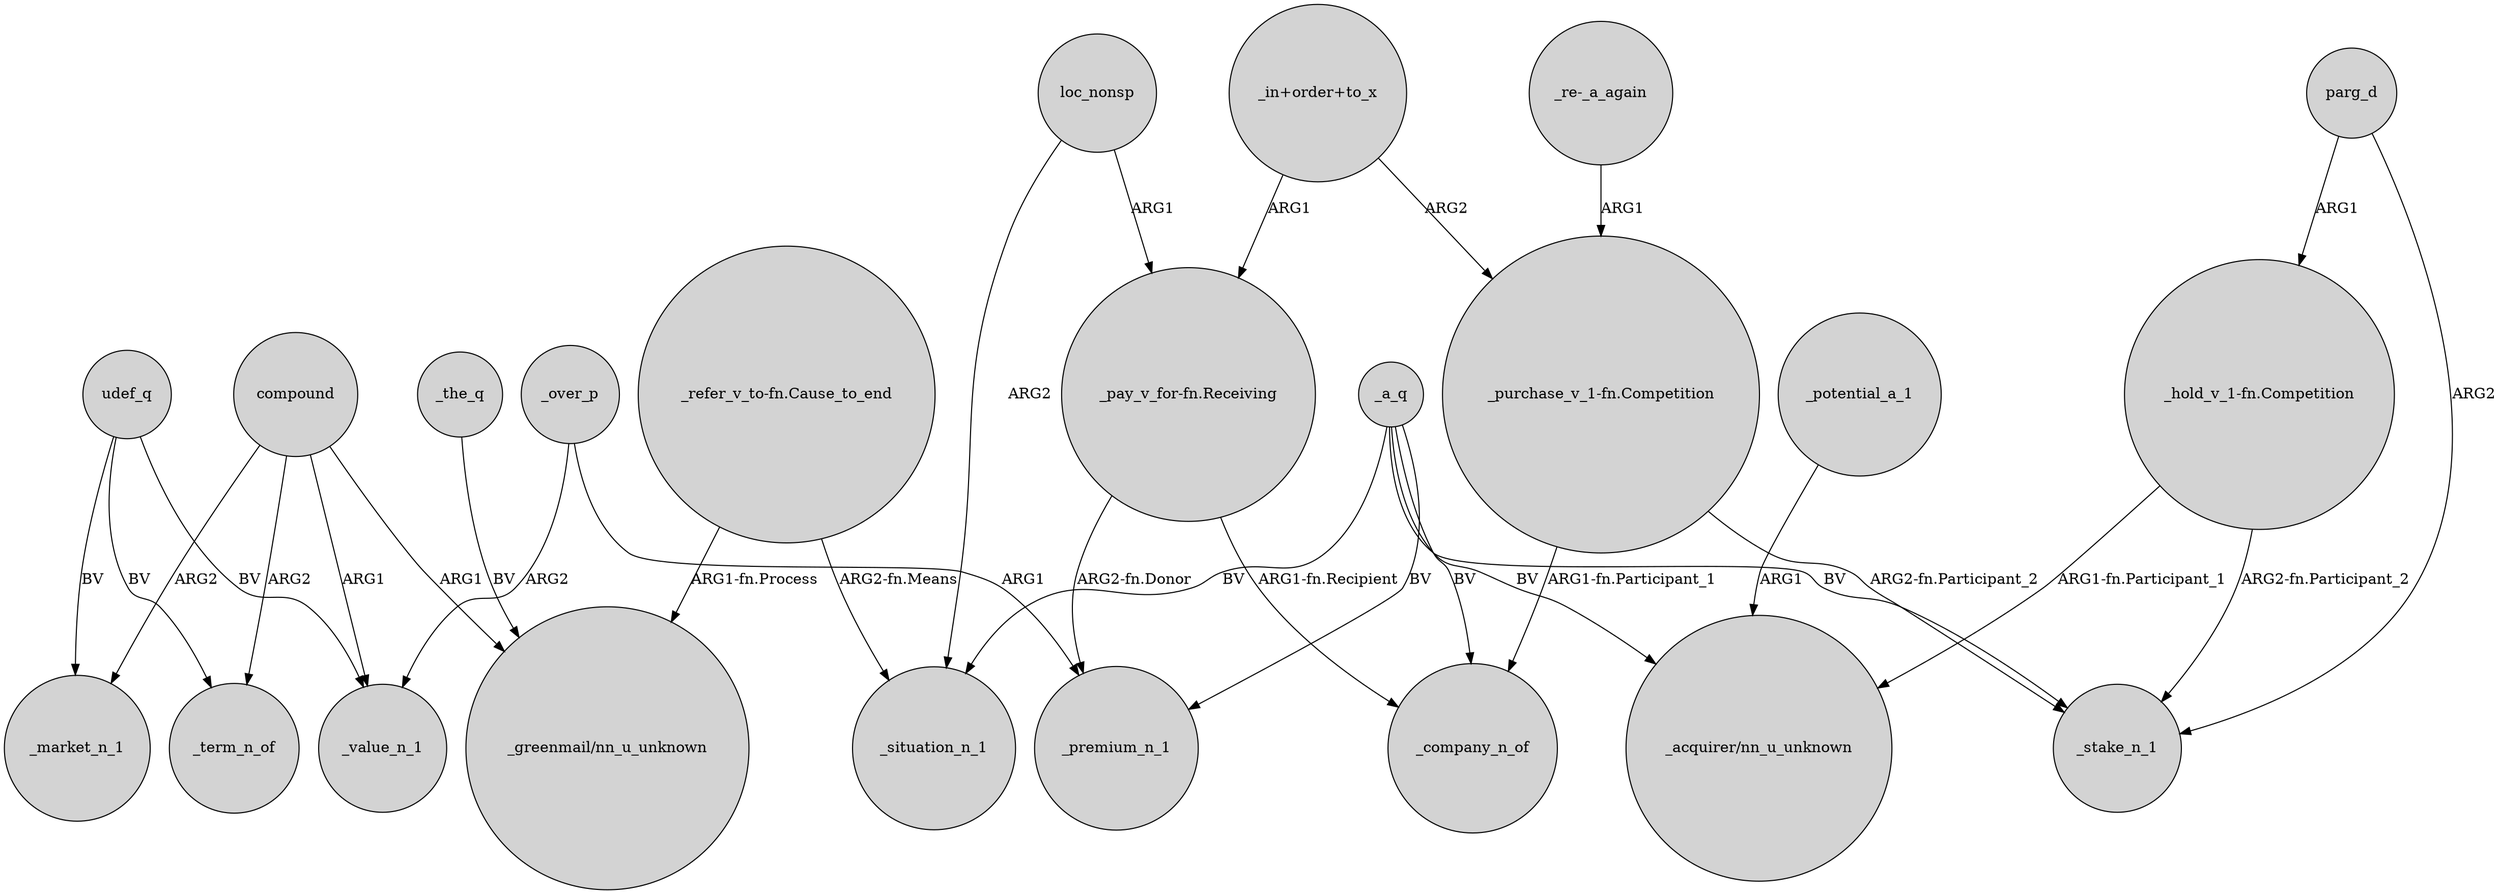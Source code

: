 digraph {
	node [shape=circle style=filled]
	udef_q -> _term_n_of [label=BV]
	parg_d -> "_hold_v_1-fn.Competition" [label=ARG1]
	_a_q -> _premium_n_1 [label=BV]
	udef_q -> _market_n_1 [label=BV]
	"_refer_v_to-fn.Cause_to_end" -> "_greenmail/nn_u_unknown" [label="ARG1-fn.Process"]
	compound -> _term_n_of [label=ARG2]
	loc_nonsp -> _situation_n_1 [label=ARG2]
	compound -> _market_n_1 [label=ARG2]
	"_in+order+to_x" -> "_purchase_v_1-fn.Competition" [label=ARG2]
	udef_q -> _value_n_1 [label=BV]
	"_hold_v_1-fn.Competition" -> "_acquirer/nn_u_unknown" [label="ARG1-fn.Participant_1"]
	"_hold_v_1-fn.Competition" -> _stake_n_1 [label="ARG2-fn.Participant_2"]
	_a_q -> _company_n_of [label=BV]
	_over_p -> _premium_n_1 [label=ARG1]
	"_purchase_v_1-fn.Competition" -> _stake_n_1 [label="ARG2-fn.Participant_2"]
	"_pay_v_for-fn.Receiving" -> _company_n_of [label="ARG1-fn.Recipient"]
	_a_q -> _situation_n_1 [label=BV]
	"_refer_v_to-fn.Cause_to_end" -> _situation_n_1 [label="ARG2-fn.Means"]
	"_re-_a_again" -> "_purchase_v_1-fn.Competition" [label=ARG1]
	_over_p -> _value_n_1 [label=ARG2]
	"_in+order+to_x" -> "_pay_v_for-fn.Receiving" [label=ARG1]
	_a_q -> "_acquirer/nn_u_unknown" [label=BV]
	loc_nonsp -> "_pay_v_for-fn.Receiving" [label=ARG1]
	parg_d -> _stake_n_1 [label=ARG2]
	_potential_a_1 -> "_acquirer/nn_u_unknown" [label=ARG1]
	compound -> _value_n_1 [label=ARG1]
	_the_q -> "_greenmail/nn_u_unknown" [label=BV]
	"_pay_v_for-fn.Receiving" -> _premium_n_1 [label="ARG2-fn.Donor"]
	compound -> "_greenmail/nn_u_unknown" [label=ARG1]
	_a_q -> _stake_n_1 [label=BV]
	"_purchase_v_1-fn.Competition" -> _company_n_of [label="ARG1-fn.Participant_1"]
}
